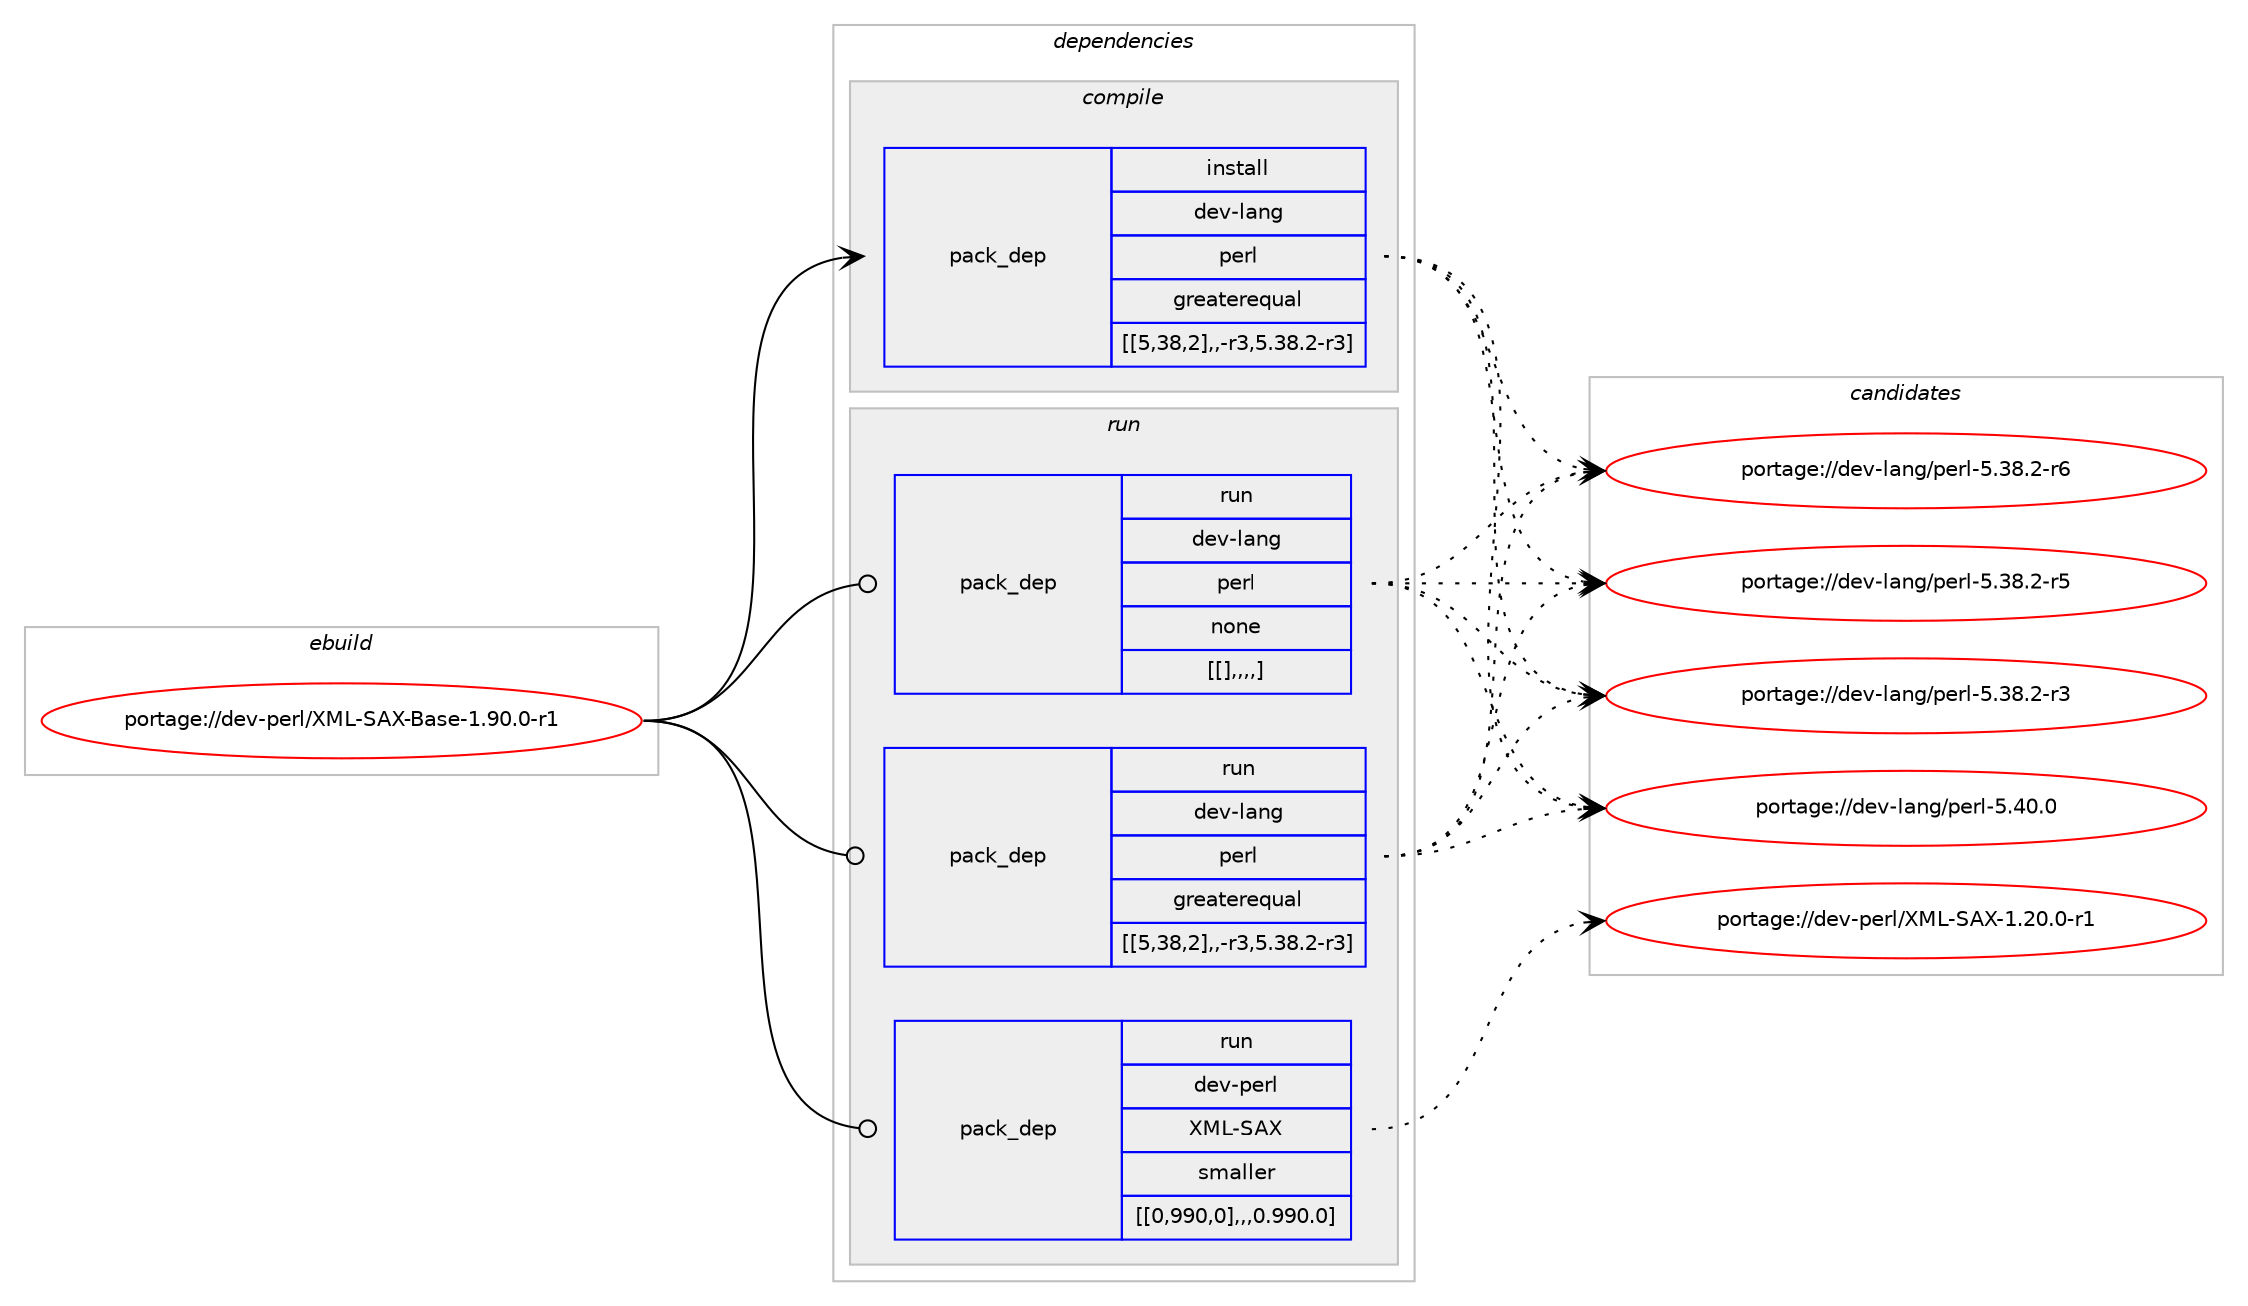 digraph prolog {

# *************
# Graph options
# *************

newrank=true;
concentrate=true;
compound=true;
graph [rankdir=LR,fontname=Helvetica,fontsize=10,ranksep=1.5];#, ranksep=2.5, nodesep=0.2];
edge  [arrowhead=vee];
node  [fontname=Helvetica,fontsize=10];

# **********
# The ebuild
# **********

subgraph cluster_leftcol {
color=gray;
label=<<i>ebuild</i>>;
id [label="portage://dev-perl/XML-SAX-Base-1.90.0-r1", color=red, width=4, href="../dev-perl/XML-SAX-Base-1.90.0-r1.svg"];
}

# ****************
# The dependencies
# ****************

subgraph cluster_midcol {
color=gray;
label=<<i>dependencies</i>>;
subgraph cluster_compile {
fillcolor="#eeeeee";
style=filled;
label=<<i>compile</i>>;
subgraph pack108306 {
dependency140187 [label=<<TABLE BORDER="0" CELLBORDER="1" CELLSPACING="0" CELLPADDING="4" WIDTH="220"><TR><TD ROWSPAN="6" CELLPADDING="30">pack_dep</TD></TR><TR><TD WIDTH="110">install</TD></TR><TR><TD>dev-lang</TD></TR><TR><TD>perl</TD></TR><TR><TD>greaterequal</TD></TR><TR><TD>[[5,38,2],,-r3,5.38.2-r3]</TD></TR></TABLE>>, shape=none, color=blue];
}
id:e -> dependency140187:w [weight=20,style="solid",arrowhead="vee"];
}
subgraph cluster_compileandrun {
fillcolor="#eeeeee";
style=filled;
label=<<i>compile and run</i>>;
}
subgraph cluster_run {
fillcolor="#eeeeee";
style=filled;
label=<<i>run</i>>;
subgraph pack108307 {
dependency140188 [label=<<TABLE BORDER="0" CELLBORDER="1" CELLSPACING="0" CELLPADDING="4" WIDTH="220"><TR><TD ROWSPAN="6" CELLPADDING="30">pack_dep</TD></TR><TR><TD WIDTH="110">run</TD></TR><TR><TD>dev-lang</TD></TR><TR><TD>perl</TD></TR><TR><TD>greaterequal</TD></TR><TR><TD>[[5,38,2],,-r3,5.38.2-r3]</TD></TR></TABLE>>, shape=none, color=blue];
}
id:e -> dependency140188:w [weight=20,style="solid",arrowhead="odot"];
subgraph pack108308 {
dependency140189 [label=<<TABLE BORDER="0" CELLBORDER="1" CELLSPACING="0" CELLPADDING="4" WIDTH="220"><TR><TD ROWSPAN="6" CELLPADDING="30">pack_dep</TD></TR><TR><TD WIDTH="110">run</TD></TR><TR><TD>dev-lang</TD></TR><TR><TD>perl</TD></TR><TR><TD>none</TD></TR><TR><TD>[[],,,,]</TD></TR></TABLE>>, shape=none, color=blue];
}
id:e -> dependency140189:w [weight=20,style="solid",arrowhead="odot"];
subgraph pack108309 {
dependency140190 [label=<<TABLE BORDER="0" CELLBORDER="1" CELLSPACING="0" CELLPADDING="4" WIDTH="220"><TR><TD ROWSPAN="6" CELLPADDING="30">pack_dep</TD></TR><TR><TD WIDTH="110">run</TD></TR><TR><TD>dev-perl</TD></TR><TR><TD>XML-SAX</TD></TR><TR><TD>smaller</TD></TR><TR><TD>[[0,990,0],,,0.990.0]</TD></TR></TABLE>>, shape=none, color=blue];
}
id:e -> dependency140190:w [weight=20,style="solid",arrowhead="odot"];
}
}

# **************
# The candidates
# **************

subgraph cluster_choices {
rank=same;
color=gray;
label=<<i>candidates</i>>;

subgraph choice108306 {
color=black;
nodesep=1;
choice10010111845108971101034711210111410845534652484648 [label="portage://dev-lang/perl-5.40.0", color=red, width=4,href="../dev-lang/perl-5.40.0.svg"];
choice100101118451089711010347112101114108455346515646504511454 [label="portage://dev-lang/perl-5.38.2-r6", color=red, width=4,href="../dev-lang/perl-5.38.2-r6.svg"];
choice100101118451089711010347112101114108455346515646504511453 [label="portage://dev-lang/perl-5.38.2-r5", color=red, width=4,href="../dev-lang/perl-5.38.2-r5.svg"];
choice100101118451089711010347112101114108455346515646504511451 [label="portage://dev-lang/perl-5.38.2-r3", color=red, width=4,href="../dev-lang/perl-5.38.2-r3.svg"];
dependency140187:e -> choice10010111845108971101034711210111410845534652484648:w [style=dotted,weight="100"];
dependency140187:e -> choice100101118451089711010347112101114108455346515646504511454:w [style=dotted,weight="100"];
dependency140187:e -> choice100101118451089711010347112101114108455346515646504511453:w [style=dotted,weight="100"];
dependency140187:e -> choice100101118451089711010347112101114108455346515646504511451:w [style=dotted,weight="100"];
}
subgraph choice108307 {
color=black;
nodesep=1;
choice10010111845108971101034711210111410845534652484648 [label="portage://dev-lang/perl-5.40.0", color=red, width=4,href="../dev-lang/perl-5.40.0.svg"];
choice100101118451089711010347112101114108455346515646504511454 [label="portage://dev-lang/perl-5.38.2-r6", color=red, width=4,href="../dev-lang/perl-5.38.2-r6.svg"];
choice100101118451089711010347112101114108455346515646504511453 [label="portage://dev-lang/perl-5.38.2-r5", color=red, width=4,href="../dev-lang/perl-5.38.2-r5.svg"];
choice100101118451089711010347112101114108455346515646504511451 [label="portage://dev-lang/perl-5.38.2-r3", color=red, width=4,href="../dev-lang/perl-5.38.2-r3.svg"];
dependency140188:e -> choice10010111845108971101034711210111410845534652484648:w [style=dotted,weight="100"];
dependency140188:e -> choice100101118451089711010347112101114108455346515646504511454:w [style=dotted,weight="100"];
dependency140188:e -> choice100101118451089711010347112101114108455346515646504511453:w [style=dotted,weight="100"];
dependency140188:e -> choice100101118451089711010347112101114108455346515646504511451:w [style=dotted,weight="100"];
}
subgraph choice108308 {
color=black;
nodesep=1;
choice10010111845108971101034711210111410845534652484648 [label="portage://dev-lang/perl-5.40.0", color=red, width=4,href="../dev-lang/perl-5.40.0.svg"];
choice100101118451089711010347112101114108455346515646504511454 [label="portage://dev-lang/perl-5.38.2-r6", color=red, width=4,href="../dev-lang/perl-5.38.2-r6.svg"];
choice100101118451089711010347112101114108455346515646504511453 [label="portage://dev-lang/perl-5.38.2-r5", color=red, width=4,href="../dev-lang/perl-5.38.2-r5.svg"];
choice100101118451089711010347112101114108455346515646504511451 [label="portage://dev-lang/perl-5.38.2-r3", color=red, width=4,href="../dev-lang/perl-5.38.2-r3.svg"];
dependency140189:e -> choice10010111845108971101034711210111410845534652484648:w [style=dotted,weight="100"];
dependency140189:e -> choice100101118451089711010347112101114108455346515646504511454:w [style=dotted,weight="100"];
dependency140189:e -> choice100101118451089711010347112101114108455346515646504511453:w [style=dotted,weight="100"];
dependency140189:e -> choice100101118451089711010347112101114108455346515646504511451:w [style=dotted,weight="100"];
}
subgraph choice108309 {
color=black;
nodesep=1;
choice100101118451121011141084788777645836588454946504846484511449 [label="portage://dev-perl/XML-SAX-1.20.0-r1", color=red, width=4,href="../dev-perl/XML-SAX-1.20.0-r1.svg"];
dependency140190:e -> choice100101118451121011141084788777645836588454946504846484511449:w [style=dotted,weight="100"];
}
}

}
